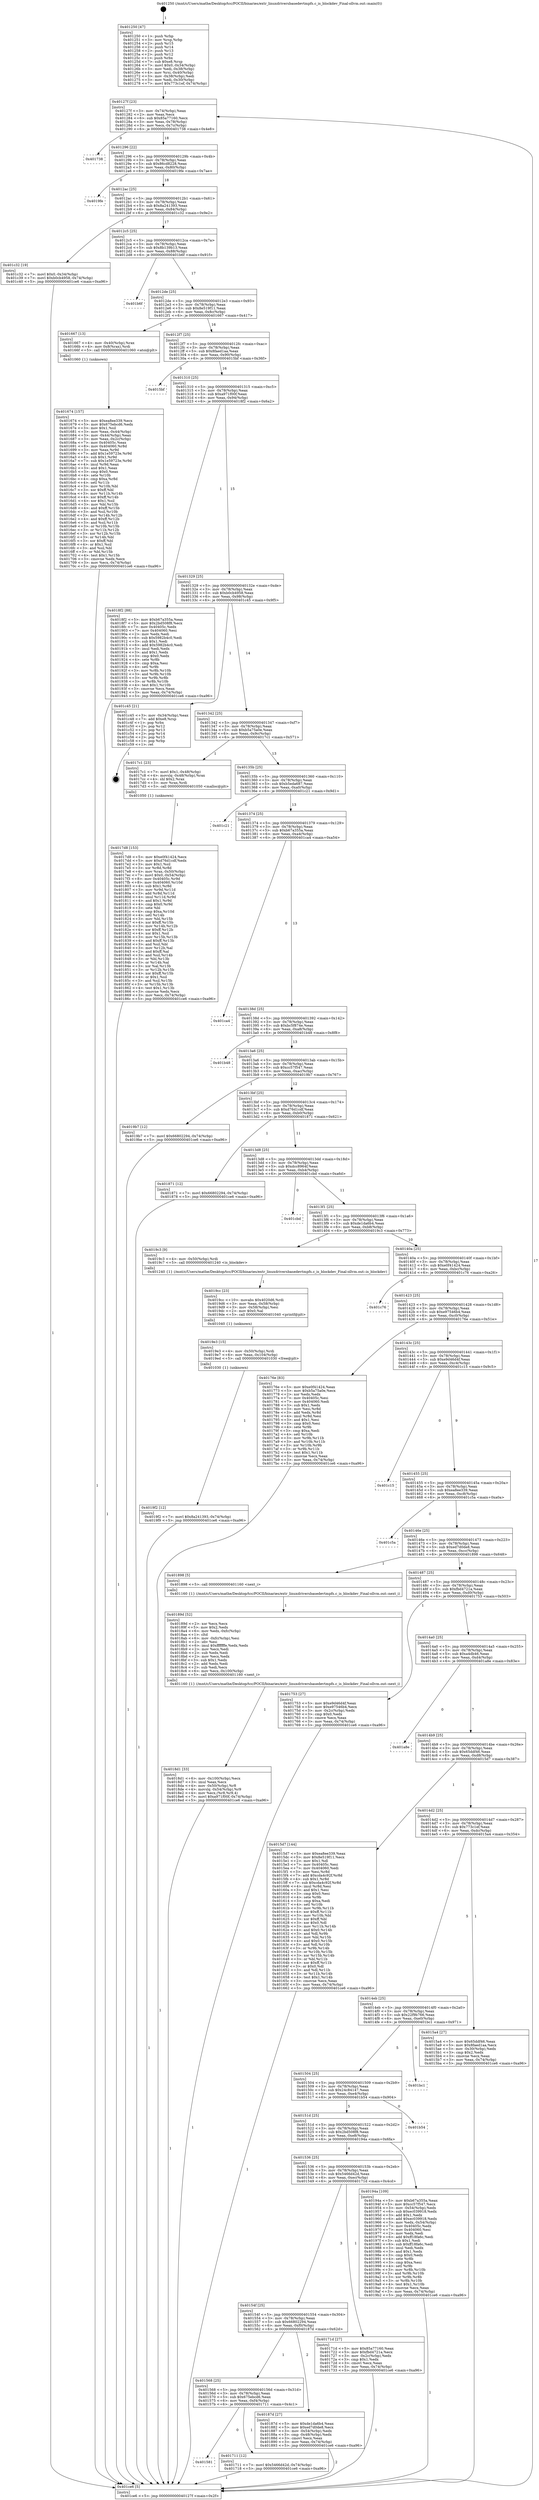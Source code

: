 digraph "0x401250" {
  label = "0x401250 (/mnt/c/Users/mathe/Desktop/tcc/POCII/binaries/extr_linuxdriversbasedevtmpfs.c_is_blockdev_Final-ollvm.out::main(0))"
  labelloc = "t"
  node[shape=record]

  Entry [label="",width=0.3,height=0.3,shape=circle,fillcolor=black,style=filled]
  "0x40127f" [label="{
     0x40127f [23]\l
     | [instrs]\l
     &nbsp;&nbsp;0x40127f \<+3\>: mov -0x74(%rbp),%eax\l
     &nbsp;&nbsp;0x401282 \<+2\>: mov %eax,%ecx\l
     &nbsp;&nbsp;0x401284 \<+6\>: sub $0x85a77160,%ecx\l
     &nbsp;&nbsp;0x40128a \<+3\>: mov %eax,-0x78(%rbp)\l
     &nbsp;&nbsp;0x40128d \<+3\>: mov %ecx,-0x7c(%rbp)\l
     &nbsp;&nbsp;0x401290 \<+6\>: je 0000000000401738 \<main+0x4e8\>\l
  }"]
  "0x401738" [label="{
     0x401738\l
  }", style=dashed]
  "0x401296" [label="{
     0x401296 [22]\l
     | [instrs]\l
     &nbsp;&nbsp;0x401296 \<+5\>: jmp 000000000040129b \<main+0x4b\>\l
     &nbsp;&nbsp;0x40129b \<+3\>: mov -0x78(%rbp),%eax\l
     &nbsp;&nbsp;0x40129e \<+5\>: sub $0x86cd8228,%eax\l
     &nbsp;&nbsp;0x4012a3 \<+3\>: mov %eax,-0x80(%rbp)\l
     &nbsp;&nbsp;0x4012a6 \<+6\>: je 00000000004019fe \<main+0x7ae\>\l
  }"]
  Exit [label="",width=0.3,height=0.3,shape=circle,fillcolor=black,style=filled,peripheries=2]
  "0x4019fe" [label="{
     0x4019fe\l
  }", style=dashed]
  "0x4012ac" [label="{
     0x4012ac [25]\l
     | [instrs]\l
     &nbsp;&nbsp;0x4012ac \<+5\>: jmp 00000000004012b1 \<main+0x61\>\l
     &nbsp;&nbsp;0x4012b1 \<+3\>: mov -0x78(%rbp),%eax\l
     &nbsp;&nbsp;0x4012b4 \<+5\>: sub $0x8a241393,%eax\l
     &nbsp;&nbsp;0x4012b9 \<+6\>: mov %eax,-0x84(%rbp)\l
     &nbsp;&nbsp;0x4012bf \<+6\>: je 0000000000401c32 \<main+0x9e2\>\l
  }"]
  "0x4019f2" [label="{
     0x4019f2 [12]\l
     | [instrs]\l
     &nbsp;&nbsp;0x4019f2 \<+7\>: movl $0x8a241393,-0x74(%rbp)\l
     &nbsp;&nbsp;0x4019f9 \<+5\>: jmp 0000000000401ce6 \<main+0xa96\>\l
  }"]
  "0x401c32" [label="{
     0x401c32 [19]\l
     | [instrs]\l
     &nbsp;&nbsp;0x401c32 \<+7\>: movl $0x0,-0x34(%rbp)\l
     &nbsp;&nbsp;0x401c39 \<+7\>: movl $0xb0cb4958,-0x74(%rbp)\l
     &nbsp;&nbsp;0x401c40 \<+5\>: jmp 0000000000401ce6 \<main+0xa96\>\l
  }"]
  "0x4012c5" [label="{
     0x4012c5 [25]\l
     | [instrs]\l
     &nbsp;&nbsp;0x4012c5 \<+5\>: jmp 00000000004012ca \<main+0x7a\>\l
     &nbsp;&nbsp;0x4012ca \<+3\>: mov -0x78(%rbp),%eax\l
     &nbsp;&nbsp;0x4012cd \<+5\>: sub $0x8b139b13,%eax\l
     &nbsp;&nbsp;0x4012d2 \<+6\>: mov %eax,-0x88(%rbp)\l
     &nbsp;&nbsp;0x4012d8 \<+6\>: je 0000000000401b6f \<main+0x91f\>\l
  }"]
  "0x4019e3" [label="{
     0x4019e3 [15]\l
     | [instrs]\l
     &nbsp;&nbsp;0x4019e3 \<+4\>: mov -0x50(%rbp),%rdi\l
     &nbsp;&nbsp;0x4019e7 \<+6\>: mov %eax,-0x104(%rbp)\l
     &nbsp;&nbsp;0x4019ed \<+5\>: call 0000000000401030 \<free@plt\>\l
     | [calls]\l
     &nbsp;&nbsp;0x401030 \{1\} (unknown)\l
  }"]
  "0x401b6f" [label="{
     0x401b6f\l
  }", style=dashed]
  "0x4012de" [label="{
     0x4012de [25]\l
     | [instrs]\l
     &nbsp;&nbsp;0x4012de \<+5\>: jmp 00000000004012e3 \<main+0x93\>\l
     &nbsp;&nbsp;0x4012e3 \<+3\>: mov -0x78(%rbp),%eax\l
     &nbsp;&nbsp;0x4012e6 \<+5\>: sub $0x8e519f11,%eax\l
     &nbsp;&nbsp;0x4012eb \<+6\>: mov %eax,-0x8c(%rbp)\l
     &nbsp;&nbsp;0x4012f1 \<+6\>: je 0000000000401667 \<main+0x417\>\l
  }"]
  "0x4019cc" [label="{
     0x4019cc [23]\l
     | [instrs]\l
     &nbsp;&nbsp;0x4019cc \<+10\>: movabs $0x4020d6,%rdi\l
     &nbsp;&nbsp;0x4019d6 \<+3\>: mov %eax,-0x58(%rbp)\l
     &nbsp;&nbsp;0x4019d9 \<+3\>: mov -0x58(%rbp),%esi\l
     &nbsp;&nbsp;0x4019dc \<+2\>: mov $0x0,%al\l
     &nbsp;&nbsp;0x4019de \<+5\>: call 0000000000401040 \<printf@plt\>\l
     | [calls]\l
     &nbsp;&nbsp;0x401040 \{1\} (unknown)\l
  }"]
  "0x401667" [label="{
     0x401667 [13]\l
     | [instrs]\l
     &nbsp;&nbsp;0x401667 \<+4\>: mov -0x40(%rbp),%rax\l
     &nbsp;&nbsp;0x40166b \<+4\>: mov 0x8(%rax),%rdi\l
     &nbsp;&nbsp;0x40166f \<+5\>: call 0000000000401060 \<atoi@plt\>\l
     | [calls]\l
     &nbsp;&nbsp;0x401060 \{1\} (unknown)\l
  }"]
  "0x4012f7" [label="{
     0x4012f7 [25]\l
     | [instrs]\l
     &nbsp;&nbsp;0x4012f7 \<+5\>: jmp 00000000004012fc \<main+0xac\>\l
     &nbsp;&nbsp;0x4012fc \<+3\>: mov -0x78(%rbp),%eax\l
     &nbsp;&nbsp;0x4012ff \<+5\>: sub $0x8faed1aa,%eax\l
     &nbsp;&nbsp;0x401304 \<+6\>: mov %eax,-0x90(%rbp)\l
     &nbsp;&nbsp;0x40130a \<+6\>: je 00000000004015bf \<main+0x36f\>\l
  }"]
  "0x4018d1" [label="{
     0x4018d1 [33]\l
     | [instrs]\l
     &nbsp;&nbsp;0x4018d1 \<+6\>: mov -0x100(%rbp),%ecx\l
     &nbsp;&nbsp;0x4018d7 \<+3\>: imul %eax,%ecx\l
     &nbsp;&nbsp;0x4018da \<+4\>: mov -0x50(%rbp),%r8\l
     &nbsp;&nbsp;0x4018de \<+4\>: movslq -0x54(%rbp),%r9\l
     &nbsp;&nbsp;0x4018e2 \<+4\>: mov %ecx,(%r8,%r9,4)\l
     &nbsp;&nbsp;0x4018e6 \<+7\>: movl $0xa971f00f,-0x74(%rbp)\l
     &nbsp;&nbsp;0x4018ed \<+5\>: jmp 0000000000401ce6 \<main+0xa96\>\l
  }"]
  "0x4015bf" [label="{
     0x4015bf\l
  }", style=dashed]
  "0x401310" [label="{
     0x401310 [25]\l
     | [instrs]\l
     &nbsp;&nbsp;0x401310 \<+5\>: jmp 0000000000401315 \<main+0xc5\>\l
     &nbsp;&nbsp;0x401315 \<+3\>: mov -0x78(%rbp),%eax\l
     &nbsp;&nbsp;0x401318 \<+5\>: sub $0xa971f00f,%eax\l
     &nbsp;&nbsp;0x40131d \<+6\>: mov %eax,-0x94(%rbp)\l
     &nbsp;&nbsp;0x401323 \<+6\>: je 00000000004018f2 \<main+0x6a2\>\l
  }"]
  "0x40189d" [label="{
     0x40189d [52]\l
     | [instrs]\l
     &nbsp;&nbsp;0x40189d \<+2\>: xor %ecx,%ecx\l
     &nbsp;&nbsp;0x40189f \<+5\>: mov $0x2,%edx\l
     &nbsp;&nbsp;0x4018a4 \<+6\>: mov %edx,-0xfc(%rbp)\l
     &nbsp;&nbsp;0x4018aa \<+1\>: cltd\l
     &nbsp;&nbsp;0x4018ab \<+6\>: mov -0xfc(%rbp),%esi\l
     &nbsp;&nbsp;0x4018b1 \<+2\>: idiv %esi\l
     &nbsp;&nbsp;0x4018b3 \<+6\>: imul $0xfffffffe,%edx,%edx\l
     &nbsp;&nbsp;0x4018b9 \<+2\>: mov %ecx,%edi\l
     &nbsp;&nbsp;0x4018bb \<+2\>: sub %edx,%edi\l
     &nbsp;&nbsp;0x4018bd \<+2\>: mov %ecx,%edx\l
     &nbsp;&nbsp;0x4018bf \<+3\>: sub $0x1,%edx\l
     &nbsp;&nbsp;0x4018c2 \<+2\>: add %edx,%edi\l
     &nbsp;&nbsp;0x4018c4 \<+2\>: sub %edi,%ecx\l
     &nbsp;&nbsp;0x4018c6 \<+6\>: mov %ecx,-0x100(%rbp)\l
     &nbsp;&nbsp;0x4018cc \<+5\>: call 0000000000401160 \<next_i\>\l
     | [calls]\l
     &nbsp;&nbsp;0x401160 \{1\} (/mnt/c/Users/mathe/Desktop/tcc/POCII/binaries/extr_linuxdriversbasedevtmpfs.c_is_blockdev_Final-ollvm.out::next_i)\l
  }"]
  "0x4018f2" [label="{
     0x4018f2 [88]\l
     | [instrs]\l
     &nbsp;&nbsp;0x4018f2 \<+5\>: mov $0xb67a355a,%eax\l
     &nbsp;&nbsp;0x4018f7 \<+5\>: mov $0x2bd508f8,%ecx\l
     &nbsp;&nbsp;0x4018fc \<+7\>: mov 0x40405c,%edx\l
     &nbsp;&nbsp;0x401903 \<+7\>: mov 0x404060,%esi\l
     &nbsp;&nbsp;0x40190a \<+2\>: mov %edx,%edi\l
     &nbsp;&nbsp;0x40190c \<+6\>: sub $0x5982b4c0,%edi\l
     &nbsp;&nbsp;0x401912 \<+3\>: sub $0x1,%edi\l
     &nbsp;&nbsp;0x401915 \<+6\>: add $0x5982b4c0,%edi\l
     &nbsp;&nbsp;0x40191b \<+3\>: imul %edi,%edx\l
     &nbsp;&nbsp;0x40191e \<+3\>: and $0x1,%edx\l
     &nbsp;&nbsp;0x401921 \<+3\>: cmp $0x0,%edx\l
     &nbsp;&nbsp;0x401924 \<+4\>: sete %r8b\l
     &nbsp;&nbsp;0x401928 \<+3\>: cmp $0xa,%esi\l
     &nbsp;&nbsp;0x40192b \<+4\>: setl %r9b\l
     &nbsp;&nbsp;0x40192f \<+3\>: mov %r8b,%r10b\l
     &nbsp;&nbsp;0x401932 \<+3\>: and %r9b,%r10b\l
     &nbsp;&nbsp;0x401935 \<+3\>: xor %r9b,%r8b\l
     &nbsp;&nbsp;0x401938 \<+3\>: or %r8b,%r10b\l
     &nbsp;&nbsp;0x40193b \<+4\>: test $0x1,%r10b\l
     &nbsp;&nbsp;0x40193f \<+3\>: cmovne %ecx,%eax\l
     &nbsp;&nbsp;0x401942 \<+3\>: mov %eax,-0x74(%rbp)\l
     &nbsp;&nbsp;0x401945 \<+5\>: jmp 0000000000401ce6 \<main+0xa96\>\l
  }"]
  "0x401329" [label="{
     0x401329 [25]\l
     | [instrs]\l
     &nbsp;&nbsp;0x401329 \<+5\>: jmp 000000000040132e \<main+0xde\>\l
     &nbsp;&nbsp;0x40132e \<+3\>: mov -0x78(%rbp),%eax\l
     &nbsp;&nbsp;0x401331 \<+5\>: sub $0xb0cb4958,%eax\l
     &nbsp;&nbsp;0x401336 \<+6\>: mov %eax,-0x98(%rbp)\l
     &nbsp;&nbsp;0x40133c \<+6\>: je 0000000000401c45 \<main+0x9f5\>\l
  }"]
  "0x4017d8" [label="{
     0x4017d8 [153]\l
     | [instrs]\l
     &nbsp;&nbsp;0x4017d8 \<+5\>: mov $0xe0f41424,%ecx\l
     &nbsp;&nbsp;0x4017dd \<+5\>: mov $0xd76d1cdf,%edx\l
     &nbsp;&nbsp;0x4017e2 \<+3\>: mov $0x1,%sil\l
     &nbsp;&nbsp;0x4017e5 \<+3\>: xor %r8d,%r8d\l
     &nbsp;&nbsp;0x4017e8 \<+4\>: mov %rax,-0x50(%rbp)\l
     &nbsp;&nbsp;0x4017ec \<+7\>: movl $0x0,-0x54(%rbp)\l
     &nbsp;&nbsp;0x4017f3 \<+8\>: mov 0x40405c,%r9d\l
     &nbsp;&nbsp;0x4017fb \<+8\>: mov 0x404060,%r10d\l
     &nbsp;&nbsp;0x401803 \<+4\>: sub $0x1,%r8d\l
     &nbsp;&nbsp;0x401807 \<+3\>: mov %r9d,%r11d\l
     &nbsp;&nbsp;0x40180a \<+3\>: add %r8d,%r11d\l
     &nbsp;&nbsp;0x40180d \<+4\>: imul %r11d,%r9d\l
     &nbsp;&nbsp;0x401811 \<+4\>: and $0x1,%r9d\l
     &nbsp;&nbsp;0x401815 \<+4\>: cmp $0x0,%r9d\l
     &nbsp;&nbsp;0x401819 \<+3\>: sete %bl\l
     &nbsp;&nbsp;0x40181c \<+4\>: cmp $0xa,%r10d\l
     &nbsp;&nbsp;0x401820 \<+4\>: setl %r14b\l
     &nbsp;&nbsp;0x401824 \<+3\>: mov %bl,%r15b\l
     &nbsp;&nbsp;0x401827 \<+4\>: xor $0xff,%r15b\l
     &nbsp;&nbsp;0x40182b \<+3\>: mov %r14b,%r12b\l
     &nbsp;&nbsp;0x40182e \<+4\>: xor $0xff,%r12b\l
     &nbsp;&nbsp;0x401832 \<+4\>: xor $0x1,%sil\l
     &nbsp;&nbsp;0x401836 \<+3\>: mov %r15b,%r13b\l
     &nbsp;&nbsp;0x401839 \<+4\>: and $0xff,%r13b\l
     &nbsp;&nbsp;0x40183d \<+3\>: and %sil,%bl\l
     &nbsp;&nbsp;0x401840 \<+3\>: mov %r12b,%al\l
     &nbsp;&nbsp;0x401843 \<+2\>: and $0xff,%al\l
     &nbsp;&nbsp;0x401845 \<+3\>: and %sil,%r14b\l
     &nbsp;&nbsp;0x401848 \<+3\>: or %bl,%r13b\l
     &nbsp;&nbsp;0x40184b \<+3\>: or %r14b,%al\l
     &nbsp;&nbsp;0x40184e \<+3\>: xor %al,%r13b\l
     &nbsp;&nbsp;0x401851 \<+3\>: or %r12b,%r15b\l
     &nbsp;&nbsp;0x401854 \<+4\>: xor $0xff,%r15b\l
     &nbsp;&nbsp;0x401858 \<+4\>: or $0x1,%sil\l
     &nbsp;&nbsp;0x40185c \<+3\>: and %sil,%r15b\l
     &nbsp;&nbsp;0x40185f \<+3\>: or %r15b,%r13b\l
     &nbsp;&nbsp;0x401862 \<+4\>: test $0x1,%r13b\l
     &nbsp;&nbsp;0x401866 \<+3\>: cmovne %edx,%ecx\l
     &nbsp;&nbsp;0x401869 \<+3\>: mov %ecx,-0x74(%rbp)\l
     &nbsp;&nbsp;0x40186c \<+5\>: jmp 0000000000401ce6 \<main+0xa96\>\l
  }"]
  "0x401c45" [label="{
     0x401c45 [21]\l
     | [instrs]\l
     &nbsp;&nbsp;0x401c45 \<+3\>: mov -0x34(%rbp),%eax\l
     &nbsp;&nbsp;0x401c48 \<+7\>: add $0xe8,%rsp\l
     &nbsp;&nbsp;0x401c4f \<+1\>: pop %rbx\l
     &nbsp;&nbsp;0x401c50 \<+2\>: pop %r12\l
     &nbsp;&nbsp;0x401c52 \<+2\>: pop %r13\l
     &nbsp;&nbsp;0x401c54 \<+2\>: pop %r14\l
     &nbsp;&nbsp;0x401c56 \<+2\>: pop %r15\l
     &nbsp;&nbsp;0x401c58 \<+1\>: pop %rbp\l
     &nbsp;&nbsp;0x401c59 \<+1\>: ret\l
  }"]
  "0x401342" [label="{
     0x401342 [25]\l
     | [instrs]\l
     &nbsp;&nbsp;0x401342 \<+5\>: jmp 0000000000401347 \<main+0xf7\>\l
     &nbsp;&nbsp;0x401347 \<+3\>: mov -0x78(%rbp),%eax\l
     &nbsp;&nbsp;0x40134a \<+5\>: sub $0xb5a75a0e,%eax\l
     &nbsp;&nbsp;0x40134f \<+6\>: mov %eax,-0x9c(%rbp)\l
     &nbsp;&nbsp;0x401355 \<+6\>: je 00000000004017c1 \<main+0x571\>\l
  }"]
  "0x401581" [label="{
     0x401581\l
  }", style=dashed]
  "0x4017c1" [label="{
     0x4017c1 [23]\l
     | [instrs]\l
     &nbsp;&nbsp;0x4017c1 \<+7\>: movl $0x1,-0x48(%rbp)\l
     &nbsp;&nbsp;0x4017c8 \<+4\>: movslq -0x48(%rbp),%rax\l
     &nbsp;&nbsp;0x4017cc \<+4\>: shl $0x2,%rax\l
     &nbsp;&nbsp;0x4017d0 \<+3\>: mov %rax,%rdi\l
     &nbsp;&nbsp;0x4017d3 \<+5\>: call 0000000000401050 \<malloc@plt\>\l
     | [calls]\l
     &nbsp;&nbsp;0x401050 \{1\} (unknown)\l
  }"]
  "0x40135b" [label="{
     0x40135b [25]\l
     | [instrs]\l
     &nbsp;&nbsp;0x40135b \<+5\>: jmp 0000000000401360 \<main+0x110\>\l
     &nbsp;&nbsp;0x401360 \<+3\>: mov -0x78(%rbp),%eax\l
     &nbsp;&nbsp;0x401363 \<+5\>: sub $0xb5eda687,%eax\l
     &nbsp;&nbsp;0x401368 \<+6\>: mov %eax,-0xa0(%rbp)\l
     &nbsp;&nbsp;0x40136e \<+6\>: je 0000000000401c21 \<main+0x9d1\>\l
  }"]
  "0x401711" [label="{
     0x401711 [12]\l
     | [instrs]\l
     &nbsp;&nbsp;0x401711 \<+7\>: movl $0x5466d42d,-0x74(%rbp)\l
     &nbsp;&nbsp;0x401718 \<+5\>: jmp 0000000000401ce6 \<main+0xa96\>\l
  }"]
  "0x401c21" [label="{
     0x401c21\l
  }", style=dashed]
  "0x401374" [label="{
     0x401374 [25]\l
     | [instrs]\l
     &nbsp;&nbsp;0x401374 \<+5\>: jmp 0000000000401379 \<main+0x129\>\l
     &nbsp;&nbsp;0x401379 \<+3\>: mov -0x78(%rbp),%eax\l
     &nbsp;&nbsp;0x40137c \<+5\>: sub $0xb67a355a,%eax\l
     &nbsp;&nbsp;0x401381 \<+6\>: mov %eax,-0xa4(%rbp)\l
     &nbsp;&nbsp;0x401387 \<+6\>: je 0000000000401ca4 \<main+0xa54\>\l
  }"]
  "0x401568" [label="{
     0x401568 [25]\l
     | [instrs]\l
     &nbsp;&nbsp;0x401568 \<+5\>: jmp 000000000040156d \<main+0x31d\>\l
     &nbsp;&nbsp;0x40156d \<+3\>: mov -0x78(%rbp),%eax\l
     &nbsp;&nbsp;0x401570 \<+5\>: sub $0x675ebcd6,%eax\l
     &nbsp;&nbsp;0x401575 \<+6\>: mov %eax,-0xf4(%rbp)\l
     &nbsp;&nbsp;0x40157b \<+6\>: je 0000000000401711 \<main+0x4c1\>\l
  }"]
  "0x401ca4" [label="{
     0x401ca4\l
  }", style=dashed]
  "0x40138d" [label="{
     0x40138d [25]\l
     | [instrs]\l
     &nbsp;&nbsp;0x40138d \<+5\>: jmp 0000000000401392 \<main+0x142\>\l
     &nbsp;&nbsp;0x401392 \<+3\>: mov -0x78(%rbp),%eax\l
     &nbsp;&nbsp;0x401395 \<+5\>: sub $0xbc5f874e,%eax\l
     &nbsp;&nbsp;0x40139a \<+6\>: mov %eax,-0xa8(%rbp)\l
     &nbsp;&nbsp;0x4013a0 \<+6\>: je 0000000000401b48 \<main+0x8f8\>\l
  }"]
  "0x40187d" [label="{
     0x40187d [27]\l
     | [instrs]\l
     &nbsp;&nbsp;0x40187d \<+5\>: mov $0xde1da6b4,%eax\l
     &nbsp;&nbsp;0x401882 \<+5\>: mov $0xed7d0de8,%ecx\l
     &nbsp;&nbsp;0x401887 \<+3\>: mov -0x54(%rbp),%edx\l
     &nbsp;&nbsp;0x40188a \<+3\>: cmp -0x48(%rbp),%edx\l
     &nbsp;&nbsp;0x40188d \<+3\>: cmovl %ecx,%eax\l
     &nbsp;&nbsp;0x401890 \<+3\>: mov %eax,-0x74(%rbp)\l
     &nbsp;&nbsp;0x401893 \<+5\>: jmp 0000000000401ce6 \<main+0xa96\>\l
  }"]
  "0x401b48" [label="{
     0x401b48\l
  }", style=dashed]
  "0x4013a6" [label="{
     0x4013a6 [25]\l
     | [instrs]\l
     &nbsp;&nbsp;0x4013a6 \<+5\>: jmp 00000000004013ab \<main+0x15b\>\l
     &nbsp;&nbsp;0x4013ab \<+3\>: mov -0x78(%rbp),%eax\l
     &nbsp;&nbsp;0x4013ae \<+5\>: sub $0xcc57f547,%eax\l
     &nbsp;&nbsp;0x4013b3 \<+6\>: mov %eax,-0xac(%rbp)\l
     &nbsp;&nbsp;0x4013b9 \<+6\>: je 00000000004019b7 \<main+0x767\>\l
  }"]
  "0x40154f" [label="{
     0x40154f [25]\l
     | [instrs]\l
     &nbsp;&nbsp;0x40154f \<+5\>: jmp 0000000000401554 \<main+0x304\>\l
     &nbsp;&nbsp;0x401554 \<+3\>: mov -0x78(%rbp),%eax\l
     &nbsp;&nbsp;0x401557 \<+5\>: sub $0x66802294,%eax\l
     &nbsp;&nbsp;0x40155c \<+6\>: mov %eax,-0xf0(%rbp)\l
     &nbsp;&nbsp;0x401562 \<+6\>: je 000000000040187d \<main+0x62d\>\l
  }"]
  "0x4019b7" [label="{
     0x4019b7 [12]\l
     | [instrs]\l
     &nbsp;&nbsp;0x4019b7 \<+7\>: movl $0x66802294,-0x74(%rbp)\l
     &nbsp;&nbsp;0x4019be \<+5\>: jmp 0000000000401ce6 \<main+0xa96\>\l
  }"]
  "0x4013bf" [label="{
     0x4013bf [25]\l
     | [instrs]\l
     &nbsp;&nbsp;0x4013bf \<+5\>: jmp 00000000004013c4 \<main+0x174\>\l
     &nbsp;&nbsp;0x4013c4 \<+3\>: mov -0x78(%rbp),%eax\l
     &nbsp;&nbsp;0x4013c7 \<+5\>: sub $0xd76d1cdf,%eax\l
     &nbsp;&nbsp;0x4013cc \<+6\>: mov %eax,-0xb0(%rbp)\l
     &nbsp;&nbsp;0x4013d2 \<+6\>: je 0000000000401871 \<main+0x621\>\l
  }"]
  "0x40171d" [label="{
     0x40171d [27]\l
     | [instrs]\l
     &nbsp;&nbsp;0x40171d \<+5\>: mov $0x85a77160,%eax\l
     &nbsp;&nbsp;0x401722 \<+5\>: mov $0xfbd4721a,%ecx\l
     &nbsp;&nbsp;0x401727 \<+3\>: mov -0x2c(%rbp),%edx\l
     &nbsp;&nbsp;0x40172a \<+3\>: cmp $0x1,%edx\l
     &nbsp;&nbsp;0x40172d \<+3\>: cmovl %ecx,%eax\l
     &nbsp;&nbsp;0x401730 \<+3\>: mov %eax,-0x74(%rbp)\l
     &nbsp;&nbsp;0x401733 \<+5\>: jmp 0000000000401ce6 \<main+0xa96\>\l
  }"]
  "0x401871" [label="{
     0x401871 [12]\l
     | [instrs]\l
     &nbsp;&nbsp;0x401871 \<+7\>: movl $0x66802294,-0x74(%rbp)\l
     &nbsp;&nbsp;0x401878 \<+5\>: jmp 0000000000401ce6 \<main+0xa96\>\l
  }"]
  "0x4013d8" [label="{
     0x4013d8 [25]\l
     | [instrs]\l
     &nbsp;&nbsp;0x4013d8 \<+5\>: jmp 00000000004013dd \<main+0x18d\>\l
     &nbsp;&nbsp;0x4013dd \<+3\>: mov -0x78(%rbp),%eax\l
     &nbsp;&nbsp;0x4013e0 \<+5\>: sub $0xdcc8964f,%eax\l
     &nbsp;&nbsp;0x4013e5 \<+6\>: mov %eax,-0xb4(%rbp)\l
     &nbsp;&nbsp;0x4013eb \<+6\>: je 0000000000401cbd \<main+0xa6d\>\l
  }"]
  "0x401536" [label="{
     0x401536 [25]\l
     | [instrs]\l
     &nbsp;&nbsp;0x401536 \<+5\>: jmp 000000000040153b \<main+0x2eb\>\l
     &nbsp;&nbsp;0x40153b \<+3\>: mov -0x78(%rbp),%eax\l
     &nbsp;&nbsp;0x40153e \<+5\>: sub $0x5466d42d,%eax\l
     &nbsp;&nbsp;0x401543 \<+6\>: mov %eax,-0xec(%rbp)\l
     &nbsp;&nbsp;0x401549 \<+6\>: je 000000000040171d \<main+0x4cd\>\l
  }"]
  "0x401cbd" [label="{
     0x401cbd\l
  }", style=dashed]
  "0x4013f1" [label="{
     0x4013f1 [25]\l
     | [instrs]\l
     &nbsp;&nbsp;0x4013f1 \<+5\>: jmp 00000000004013f6 \<main+0x1a6\>\l
     &nbsp;&nbsp;0x4013f6 \<+3\>: mov -0x78(%rbp),%eax\l
     &nbsp;&nbsp;0x4013f9 \<+5\>: sub $0xde1da6b4,%eax\l
     &nbsp;&nbsp;0x4013fe \<+6\>: mov %eax,-0xb8(%rbp)\l
     &nbsp;&nbsp;0x401404 \<+6\>: je 00000000004019c3 \<main+0x773\>\l
  }"]
  "0x40194a" [label="{
     0x40194a [109]\l
     | [instrs]\l
     &nbsp;&nbsp;0x40194a \<+5\>: mov $0xb67a355a,%eax\l
     &nbsp;&nbsp;0x40194f \<+5\>: mov $0xcc57f547,%ecx\l
     &nbsp;&nbsp;0x401954 \<+3\>: mov -0x54(%rbp),%edx\l
     &nbsp;&nbsp;0x401957 \<+6\>: sub $0xec039918,%edx\l
     &nbsp;&nbsp;0x40195d \<+3\>: add $0x1,%edx\l
     &nbsp;&nbsp;0x401960 \<+6\>: add $0xec039918,%edx\l
     &nbsp;&nbsp;0x401966 \<+3\>: mov %edx,-0x54(%rbp)\l
     &nbsp;&nbsp;0x401969 \<+7\>: mov 0x40405c,%edx\l
     &nbsp;&nbsp;0x401970 \<+7\>: mov 0x404060,%esi\l
     &nbsp;&nbsp;0x401977 \<+2\>: mov %edx,%edi\l
     &nbsp;&nbsp;0x401979 \<+6\>: add $0xff18fa6c,%edi\l
     &nbsp;&nbsp;0x40197f \<+3\>: sub $0x1,%edi\l
     &nbsp;&nbsp;0x401982 \<+6\>: sub $0xff18fa6c,%edi\l
     &nbsp;&nbsp;0x401988 \<+3\>: imul %edi,%edx\l
     &nbsp;&nbsp;0x40198b \<+3\>: and $0x1,%edx\l
     &nbsp;&nbsp;0x40198e \<+3\>: cmp $0x0,%edx\l
     &nbsp;&nbsp;0x401991 \<+4\>: sete %r8b\l
     &nbsp;&nbsp;0x401995 \<+3\>: cmp $0xa,%esi\l
     &nbsp;&nbsp;0x401998 \<+4\>: setl %r9b\l
     &nbsp;&nbsp;0x40199c \<+3\>: mov %r8b,%r10b\l
     &nbsp;&nbsp;0x40199f \<+3\>: and %r9b,%r10b\l
     &nbsp;&nbsp;0x4019a2 \<+3\>: xor %r9b,%r8b\l
     &nbsp;&nbsp;0x4019a5 \<+3\>: or %r8b,%r10b\l
     &nbsp;&nbsp;0x4019a8 \<+4\>: test $0x1,%r10b\l
     &nbsp;&nbsp;0x4019ac \<+3\>: cmovne %ecx,%eax\l
     &nbsp;&nbsp;0x4019af \<+3\>: mov %eax,-0x74(%rbp)\l
     &nbsp;&nbsp;0x4019b2 \<+5\>: jmp 0000000000401ce6 \<main+0xa96\>\l
  }"]
  "0x4019c3" [label="{
     0x4019c3 [9]\l
     | [instrs]\l
     &nbsp;&nbsp;0x4019c3 \<+4\>: mov -0x50(%rbp),%rdi\l
     &nbsp;&nbsp;0x4019c7 \<+5\>: call 0000000000401240 \<is_blockdev\>\l
     | [calls]\l
     &nbsp;&nbsp;0x401240 \{1\} (/mnt/c/Users/mathe/Desktop/tcc/POCII/binaries/extr_linuxdriversbasedevtmpfs.c_is_blockdev_Final-ollvm.out::is_blockdev)\l
  }"]
  "0x40140a" [label="{
     0x40140a [25]\l
     | [instrs]\l
     &nbsp;&nbsp;0x40140a \<+5\>: jmp 000000000040140f \<main+0x1bf\>\l
     &nbsp;&nbsp;0x40140f \<+3\>: mov -0x78(%rbp),%eax\l
     &nbsp;&nbsp;0x401412 \<+5\>: sub $0xe0f41424,%eax\l
     &nbsp;&nbsp;0x401417 \<+6\>: mov %eax,-0xbc(%rbp)\l
     &nbsp;&nbsp;0x40141d \<+6\>: je 0000000000401c76 \<main+0xa26\>\l
  }"]
  "0x40151d" [label="{
     0x40151d [25]\l
     | [instrs]\l
     &nbsp;&nbsp;0x40151d \<+5\>: jmp 0000000000401522 \<main+0x2d2\>\l
     &nbsp;&nbsp;0x401522 \<+3\>: mov -0x78(%rbp),%eax\l
     &nbsp;&nbsp;0x401525 \<+5\>: sub $0x2bd508f8,%eax\l
     &nbsp;&nbsp;0x40152a \<+6\>: mov %eax,-0xe8(%rbp)\l
     &nbsp;&nbsp;0x401530 \<+6\>: je 000000000040194a \<main+0x6fa\>\l
  }"]
  "0x401c76" [label="{
     0x401c76\l
  }", style=dashed]
  "0x401423" [label="{
     0x401423 [25]\l
     | [instrs]\l
     &nbsp;&nbsp;0x401423 \<+5\>: jmp 0000000000401428 \<main+0x1d8\>\l
     &nbsp;&nbsp;0x401428 \<+3\>: mov -0x78(%rbp),%eax\l
     &nbsp;&nbsp;0x40142b \<+5\>: sub $0xe97546b4,%eax\l
     &nbsp;&nbsp;0x401430 \<+6\>: mov %eax,-0xc0(%rbp)\l
     &nbsp;&nbsp;0x401436 \<+6\>: je 000000000040176e \<main+0x51e\>\l
  }"]
  "0x401b54" [label="{
     0x401b54\l
  }", style=dashed]
  "0x40176e" [label="{
     0x40176e [83]\l
     | [instrs]\l
     &nbsp;&nbsp;0x40176e \<+5\>: mov $0xe0f41424,%eax\l
     &nbsp;&nbsp;0x401773 \<+5\>: mov $0xb5a75a0e,%ecx\l
     &nbsp;&nbsp;0x401778 \<+2\>: xor %edx,%edx\l
     &nbsp;&nbsp;0x40177a \<+7\>: mov 0x40405c,%esi\l
     &nbsp;&nbsp;0x401781 \<+7\>: mov 0x404060,%edi\l
     &nbsp;&nbsp;0x401788 \<+3\>: sub $0x1,%edx\l
     &nbsp;&nbsp;0x40178b \<+3\>: mov %esi,%r8d\l
     &nbsp;&nbsp;0x40178e \<+3\>: add %edx,%r8d\l
     &nbsp;&nbsp;0x401791 \<+4\>: imul %r8d,%esi\l
     &nbsp;&nbsp;0x401795 \<+3\>: and $0x1,%esi\l
     &nbsp;&nbsp;0x401798 \<+3\>: cmp $0x0,%esi\l
     &nbsp;&nbsp;0x40179b \<+4\>: sete %r9b\l
     &nbsp;&nbsp;0x40179f \<+3\>: cmp $0xa,%edi\l
     &nbsp;&nbsp;0x4017a2 \<+4\>: setl %r10b\l
     &nbsp;&nbsp;0x4017a6 \<+3\>: mov %r9b,%r11b\l
     &nbsp;&nbsp;0x4017a9 \<+3\>: and %r10b,%r11b\l
     &nbsp;&nbsp;0x4017ac \<+3\>: xor %r10b,%r9b\l
     &nbsp;&nbsp;0x4017af \<+3\>: or %r9b,%r11b\l
     &nbsp;&nbsp;0x4017b2 \<+4\>: test $0x1,%r11b\l
     &nbsp;&nbsp;0x4017b6 \<+3\>: cmovne %ecx,%eax\l
     &nbsp;&nbsp;0x4017b9 \<+3\>: mov %eax,-0x74(%rbp)\l
     &nbsp;&nbsp;0x4017bc \<+5\>: jmp 0000000000401ce6 \<main+0xa96\>\l
  }"]
  "0x40143c" [label="{
     0x40143c [25]\l
     | [instrs]\l
     &nbsp;&nbsp;0x40143c \<+5\>: jmp 0000000000401441 \<main+0x1f1\>\l
     &nbsp;&nbsp;0x401441 \<+3\>: mov -0x78(%rbp),%eax\l
     &nbsp;&nbsp;0x401444 \<+5\>: sub $0xe9d46d4f,%eax\l
     &nbsp;&nbsp;0x401449 \<+6\>: mov %eax,-0xc4(%rbp)\l
     &nbsp;&nbsp;0x40144f \<+6\>: je 0000000000401c15 \<main+0x9c5\>\l
  }"]
  "0x401504" [label="{
     0x401504 [25]\l
     | [instrs]\l
     &nbsp;&nbsp;0x401504 \<+5\>: jmp 0000000000401509 \<main+0x2b9\>\l
     &nbsp;&nbsp;0x401509 \<+3\>: mov -0x78(%rbp),%eax\l
     &nbsp;&nbsp;0x40150c \<+5\>: sub $0x24c84147,%eax\l
     &nbsp;&nbsp;0x401511 \<+6\>: mov %eax,-0xe4(%rbp)\l
     &nbsp;&nbsp;0x401517 \<+6\>: je 0000000000401b54 \<main+0x904\>\l
  }"]
  "0x401c15" [label="{
     0x401c15\l
  }", style=dashed]
  "0x401455" [label="{
     0x401455 [25]\l
     | [instrs]\l
     &nbsp;&nbsp;0x401455 \<+5\>: jmp 000000000040145a \<main+0x20a\>\l
     &nbsp;&nbsp;0x40145a \<+3\>: mov -0x78(%rbp),%eax\l
     &nbsp;&nbsp;0x40145d \<+5\>: sub $0xea8ee339,%eax\l
     &nbsp;&nbsp;0x401462 \<+6\>: mov %eax,-0xc8(%rbp)\l
     &nbsp;&nbsp;0x401468 \<+6\>: je 0000000000401c5a \<main+0xa0a\>\l
  }"]
  "0x401bc1" [label="{
     0x401bc1\l
  }", style=dashed]
  "0x401c5a" [label="{
     0x401c5a\l
  }", style=dashed]
  "0x40146e" [label="{
     0x40146e [25]\l
     | [instrs]\l
     &nbsp;&nbsp;0x40146e \<+5\>: jmp 0000000000401473 \<main+0x223\>\l
     &nbsp;&nbsp;0x401473 \<+3\>: mov -0x78(%rbp),%eax\l
     &nbsp;&nbsp;0x401476 \<+5\>: sub $0xed7d0de8,%eax\l
     &nbsp;&nbsp;0x40147b \<+6\>: mov %eax,-0xcc(%rbp)\l
     &nbsp;&nbsp;0x401481 \<+6\>: je 0000000000401898 \<main+0x648\>\l
  }"]
  "0x401674" [label="{
     0x401674 [157]\l
     | [instrs]\l
     &nbsp;&nbsp;0x401674 \<+5\>: mov $0xea8ee339,%ecx\l
     &nbsp;&nbsp;0x401679 \<+5\>: mov $0x675ebcd6,%edx\l
     &nbsp;&nbsp;0x40167e \<+3\>: mov $0x1,%sil\l
     &nbsp;&nbsp;0x401681 \<+3\>: mov %eax,-0x44(%rbp)\l
     &nbsp;&nbsp;0x401684 \<+3\>: mov -0x44(%rbp),%eax\l
     &nbsp;&nbsp;0x401687 \<+3\>: mov %eax,-0x2c(%rbp)\l
     &nbsp;&nbsp;0x40168a \<+7\>: mov 0x40405c,%eax\l
     &nbsp;&nbsp;0x401691 \<+8\>: mov 0x404060,%r8d\l
     &nbsp;&nbsp;0x401699 \<+3\>: mov %eax,%r9d\l
     &nbsp;&nbsp;0x40169c \<+7\>: add $0x1e59723e,%r9d\l
     &nbsp;&nbsp;0x4016a3 \<+4\>: sub $0x1,%r9d\l
     &nbsp;&nbsp;0x4016a7 \<+7\>: sub $0x1e59723e,%r9d\l
     &nbsp;&nbsp;0x4016ae \<+4\>: imul %r9d,%eax\l
     &nbsp;&nbsp;0x4016b2 \<+3\>: and $0x1,%eax\l
     &nbsp;&nbsp;0x4016b5 \<+3\>: cmp $0x0,%eax\l
     &nbsp;&nbsp;0x4016b8 \<+4\>: sete %r10b\l
     &nbsp;&nbsp;0x4016bc \<+4\>: cmp $0xa,%r8d\l
     &nbsp;&nbsp;0x4016c0 \<+4\>: setl %r11b\l
     &nbsp;&nbsp;0x4016c4 \<+3\>: mov %r10b,%bl\l
     &nbsp;&nbsp;0x4016c7 \<+3\>: xor $0xff,%bl\l
     &nbsp;&nbsp;0x4016ca \<+3\>: mov %r11b,%r14b\l
     &nbsp;&nbsp;0x4016cd \<+4\>: xor $0xff,%r14b\l
     &nbsp;&nbsp;0x4016d1 \<+4\>: xor $0x1,%sil\l
     &nbsp;&nbsp;0x4016d5 \<+3\>: mov %bl,%r15b\l
     &nbsp;&nbsp;0x4016d8 \<+4\>: and $0xff,%r15b\l
     &nbsp;&nbsp;0x4016dc \<+3\>: and %sil,%r10b\l
     &nbsp;&nbsp;0x4016df \<+3\>: mov %r14b,%r12b\l
     &nbsp;&nbsp;0x4016e2 \<+4\>: and $0xff,%r12b\l
     &nbsp;&nbsp;0x4016e6 \<+3\>: and %sil,%r11b\l
     &nbsp;&nbsp;0x4016e9 \<+3\>: or %r10b,%r15b\l
     &nbsp;&nbsp;0x4016ec \<+3\>: or %r11b,%r12b\l
     &nbsp;&nbsp;0x4016ef \<+3\>: xor %r12b,%r15b\l
     &nbsp;&nbsp;0x4016f2 \<+3\>: or %r14b,%bl\l
     &nbsp;&nbsp;0x4016f5 \<+3\>: xor $0xff,%bl\l
     &nbsp;&nbsp;0x4016f8 \<+4\>: or $0x1,%sil\l
     &nbsp;&nbsp;0x4016fc \<+3\>: and %sil,%bl\l
     &nbsp;&nbsp;0x4016ff \<+3\>: or %bl,%r15b\l
     &nbsp;&nbsp;0x401702 \<+4\>: test $0x1,%r15b\l
     &nbsp;&nbsp;0x401706 \<+3\>: cmovne %edx,%ecx\l
     &nbsp;&nbsp;0x401709 \<+3\>: mov %ecx,-0x74(%rbp)\l
     &nbsp;&nbsp;0x40170c \<+5\>: jmp 0000000000401ce6 \<main+0xa96\>\l
  }"]
  "0x401898" [label="{
     0x401898 [5]\l
     | [instrs]\l
     &nbsp;&nbsp;0x401898 \<+5\>: call 0000000000401160 \<next_i\>\l
     | [calls]\l
     &nbsp;&nbsp;0x401160 \{1\} (/mnt/c/Users/mathe/Desktop/tcc/POCII/binaries/extr_linuxdriversbasedevtmpfs.c_is_blockdev_Final-ollvm.out::next_i)\l
  }"]
  "0x401487" [label="{
     0x401487 [25]\l
     | [instrs]\l
     &nbsp;&nbsp;0x401487 \<+5\>: jmp 000000000040148c \<main+0x23c\>\l
     &nbsp;&nbsp;0x40148c \<+3\>: mov -0x78(%rbp),%eax\l
     &nbsp;&nbsp;0x40148f \<+5\>: sub $0xfbd4721a,%eax\l
     &nbsp;&nbsp;0x401494 \<+6\>: mov %eax,-0xd0(%rbp)\l
     &nbsp;&nbsp;0x40149a \<+6\>: je 0000000000401753 \<main+0x503\>\l
  }"]
  "0x401250" [label="{
     0x401250 [47]\l
     | [instrs]\l
     &nbsp;&nbsp;0x401250 \<+1\>: push %rbp\l
     &nbsp;&nbsp;0x401251 \<+3\>: mov %rsp,%rbp\l
     &nbsp;&nbsp;0x401254 \<+2\>: push %r15\l
     &nbsp;&nbsp;0x401256 \<+2\>: push %r14\l
     &nbsp;&nbsp;0x401258 \<+2\>: push %r13\l
     &nbsp;&nbsp;0x40125a \<+2\>: push %r12\l
     &nbsp;&nbsp;0x40125c \<+1\>: push %rbx\l
     &nbsp;&nbsp;0x40125d \<+7\>: sub $0xe8,%rsp\l
     &nbsp;&nbsp;0x401264 \<+7\>: movl $0x0,-0x34(%rbp)\l
     &nbsp;&nbsp;0x40126b \<+3\>: mov %edi,-0x38(%rbp)\l
     &nbsp;&nbsp;0x40126e \<+4\>: mov %rsi,-0x40(%rbp)\l
     &nbsp;&nbsp;0x401272 \<+3\>: mov -0x38(%rbp),%edi\l
     &nbsp;&nbsp;0x401275 \<+3\>: mov %edi,-0x30(%rbp)\l
     &nbsp;&nbsp;0x401278 \<+7\>: movl $0x773c1ef,-0x74(%rbp)\l
  }"]
  "0x401753" [label="{
     0x401753 [27]\l
     | [instrs]\l
     &nbsp;&nbsp;0x401753 \<+5\>: mov $0xe9d46d4f,%eax\l
     &nbsp;&nbsp;0x401758 \<+5\>: mov $0xe97546b4,%ecx\l
     &nbsp;&nbsp;0x40175d \<+3\>: mov -0x2c(%rbp),%edx\l
     &nbsp;&nbsp;0x401760 \<+3\>: cmp $0x0,%edx\l
     &nbsp;&nbsp;0x401763 \<+3\>: cmove %ecx,%eax\l
     &nbsp;&nbsp;0x401766 \<+3\>: mov %eax,-0x74(%rbp)\l
     &nbsp;&nbsp;0x401769 \<+5\>: jmp 0000000000401ce6 \<main+0xa96\>\l
  }"]
  "0x4014a0" [label="{
     0x4014a0 [25]\l
     | [instrs]\l
     &nbsp;&nbsp;0x4014a0 \<+5\>: jmp 00000000004014a5 \<main+0x255\>\l
     &nbsp;&nbsp;0x4014a5 \<+3\>: mov -0x78(%rbp),%eax\l
     &nbsp;&nbsp;0x4014a8 \<+5\>: sub $0xa4db46,%eax\l
     &nbsp;&nbsp;0x4014ad \<+6\>: mov %eax,-0xd4(%rbp)\l
     &nbsp;&nbsp;0x4014b3 \<+6\>: je 0000000000401a8e \<main+0x83e\>\l
  }"]
  "0x401ce6" [label="{
     0x401ce6 [5]\l
     | [instrs]\l
     &nbsp;&nbsp;0x401ce6 \<+5\>: jmp 000000000040127f \<main+0x2f\>\l
  }"]
  "0x401a8e" [label="{
     0x401a8e\l
  }", style=dashed]
  "0x4014b9" [label="{
     0x4014b9 [25]\l
     | [instrs]\l
     &nbsp;&nbsp;0x4014b9 \<+5\>: jmp 00000000004014be \<main+0x26e\>\l
     &nbsp;&nbsp;0x4014be \<+3\>: mov -0x78(%rbp),%eax\l
     &nbsp;&nbsp;0x4014c1 \<+5\>: sub $0x65ddf46,%eax\l
     &nbsp;&nbsp;0x4014c6 \<+6\>: mov %eax,-0xd8(%rbp)\l
     &nbsp;&nbsp;0x4014cc \<+6\>: je 00000000004015d7 \<main+0x387\>\l
  }"]
  "0x4014eb" [label="{
     0x4014eb [25]\l
     | [instrs]\l
     &nbsp;&nbsp;0x4014eb \<+5\>: jmp 00000000004014f0 \<main+0x2a0\>\l
     &nbsp;&nbsp;0x4014f0 \<+3\>: mov -0x78(%rbp),%eax\l
     &nbsp;&nbsp;0x4014f3 \<+5\>: sub $0x22f9b766,%eax\l
     &nbsp;&nbsp;0x4014f8 \<+6\>: mov %eax,-0xe0(%rbp)\l
     &nbsp;&nbsp;0x4014fe \<+6\>: je 0000000000401bc1 \<main+0x971\>\l
  }"]
  "0x4015d7" [label="{
     0x4015d7 [144]\l
     | [instrs]\l
     &nbsp;&nbsp;0x4015d7 \<+5\>: mov $0xea8ee339,%eax\l
     &nbsp;&nbsp;0x4015dc \<+5\>: mov $0x8e519f11,%ecx\l
     &nbsp;&nbsp;0x4015e1 \<+2\>: mov $0x1,%dl\l
     &nbsp;&nbsp;0x4015e3 \<+7\>: mov 0x40405c,%esi\l
     &nbsp;&nbsp;0x4015ea \<+7\>: mov 0x404060,%edi\l
     &nbsp;&nbsp;0x4015f1 \<+3\>: mov %esi,%r8d\l
     &nbsp;&nbsp;0x4015f4 \<+7\>: add $0xcda4c92f,%r8d\l
     &nbsp;&nbsp;0x4015fb \<+4\>: sub $0x1,%r8d\l
     &nbsp;&nbsp;0x4015ff \<+7\>: sub $0xcda4c92f,%r8d\l
     &nbsp;&nbsp;0x401606 \<+4\>: imul %r8d,%esi\l
     &nbsp;&nbsp;0x40160a \<+3\>: and $0x1,%esi\l
     &nbsp;&nbsp;0x40160d \<+3\>: cmp $0x0,%esi\l
     &nbsp;&nbsp;0x401610 \<+4\>: sete %r9b\l
     &nbsp;&nbsp;0x401614 \<+3\>: cmp $0xa,%edi\l
     &nbsp;&nbsp;0x401617 \<+4\>: setl %r10b\l
     &nbsp;&nbsp;0x40161b \<+3\>: mov %r9b,%r11b\l
     &nbsp;&nbsp;0x40161e \<+4\>: xor $0xff,%r11b\l
     &nbsp;&nbsp;0x401622 \<+3\>: mov %r10b,%bl\l
     &nbsp;&nbsp;0x401625 \<+3\>: xor $0xff,%bl\l
     &nbsp;&nbsp;0x401628 \<+3\>: xor $0x0,%dl\l
     &nbsp;&nbsp;0x40162b \<+3\>: mov %r11b,%r14b\l
     &nbsp;&nbsp;0x40162e \<+4\>: and $0x0,%r14b\l
     &nbsp;&nbsp;0x401632 \<+3\>: and %dl,%r9b\l
     &nbsp;&nbsp;0x401635 \<+3\>: mov %bl,%r15b\l
     &nbsp;&nbsp;0x401638 \<+4\>: and $0x0,%r15b\l
     &nbsp;&nbsp;0x40163c \<+3\>: and %dl,%r10b\l
     &nbsp;&nbsp;0x40163f \<+3\>: or %r9b,%r14b\l
     &nbsp;&nbsp;0x401642 \<+3\>: or %r10b,%r15b\l
     &nbsp;&nbsp;0x401645 \<+3\>: xor %r15b,%r14b\l
     &nbsp;&nbsp;0x401648 \<+3\>: or %bl,%r11b\l
     &nbsp;&nbsp;0x40164b \<+4\>: xor $0xff,%r11b\l
     &nbsp;&nbsp;0x40164f \<+3\>: or $0x0,%dl\l
     &nbsp;&nbsp;0x401652 \<+3\>: and %dl,%r11b\l
     &nbsp;&nbsp;0x401655 \<+3\>: or %r11b,%r14b\l
     &nbsp;&nbsp;0x401658 \<+4\>: test $0x1,%r14b\l
     &nbsp;&nbsp;0x40165c \<+3\>: cmovne %ecx,%eax\l
     &nbsp;&nbsp;0x40165f \<+3\>: mov %eax,-0x74(%rbp)\l
     &nbsp;&nbsp;0x401662 \<+5\>: jmp 0000000000401ce6 \<main+0xa96\>\l
  }"]
  "0x4014d2" [label="{
     0x4014d2 [25]\l
     | [instrs]\l
     &nbsp;&nbsp;0x4014d2 \<+5\>: jmp 00000000004014d7 \<main+0x287\>\l
     &nbsp;&nbsp;0x4014d7 \<+3\>: mov -0x78(%rbp),%eax\l
     &nbsp;&nbsp;0x4014da \<+5\>: sub $0x773c1ef,%eax\l
     &nbsp;&nbsp;0x4014df \<+6\>: mov %eax,-0xdc(%rbp)\l
     &nbsp;&nbsp;0x4014e5 \<+6\>: je 00000000004015a4 \<main+0x354\>\l
  }"]
  "0x4015a4" [label="{
     0x4015a4 [27]\l
     | [instrs]\l
     &nbsp;&nbsp;0x4015a4 \<+5\>: mov $0x65ddf46,%eax\l
     &nbsp;&nbsp;0x4015a9 \<+5\>: mov $0x8faed1aa,%ecx\l
     &nbsp;&nbsp;0x4015ae \<+3\>: mov -0x30(%rbp),%edx\l
     &nbsp;&nbsp;0x4015b1 \<+3\>: cmp $0x2,%edx\l
     &nbsp;&nbsp;0x4015b4 \<+3\>: cmovne %ecx,%eax\l
     &nbsp;&nbsp;0x4015b7 \<+3\>: mov %eax,-0x74(%rbp)\l
     &nbsp;&nbsp;0x4015ba \<+5\>: jmp 0000000000401ce6 \<main+0xa96\>\l
  }"]
  Entry -> "0x401250" [label=" 1"]
  "0x40127f" -> "0x401738" [label=" 0"]
  "0x40127f" -> "0x401296" [label=" 18"]
  "0x401c45" -> Exit [label=" 1"]
  "0x401296" -> "0x4019fe" [label=" 0"]
  "0x401296" -> "0x4012ac" [label=" 18"]
  "0x401c32" -> "0x401ce6" [label=" 1"]
  "0x4012ac" -> "0x401c32" [label=" 1"]
  "0x4012ac" -> "0x4012c5" [label=" 17"]
  "0x4019f2" -> "0x401ce6" [label=" 1"]
  "0x4012c5" -> "0x401b6f" [label=" 0"]
  "0x4012c5" -> "0x4012de" [label=" 17"]
  "0x4019e3" -> "0x4019f2" [label=" 1"]
  "0x4012de" -> "0x401667" [label=" 1"]
  "0x4012de" -> "0x4012f7" [label=" 16"]
  "0x4019cc" -> "0x4019e3" [label=" 1"]
  "0x4012f7" -> "0x4015bf" [label=" 0"]
  "0x4012f7" -> "0x401310" [label=" 16"]
  "0x4019c3" -> "0x4019cc" [label=" 1"]
  "0x401310" -> "0x4018f2" [label=" 1"]
  "0x401310" -> "0x401329" [label=" 15"]
  "0x4019b7" -> "0x401ce6" [label=" 1"]
  "0x401329" -> "0x401c45" [label=" 1"]
  "0x401329" -> "0x401342" [label=" 14"]
  "0x40194a" -> "0x401ce6" [label=" 1"]
  "0x401342" -> "0x4017c1" [label=" 1"]
  "0x401342" -> "0x40135b" [label=" 13"]
  "0x4018f2" -> "0x401ce6" [label=" 1"]
  "0x40135b" -> "0x401c21" [label=" 0"]
  "0x40135b" -> "0x401374" [label=" 13"]
  "0x4018d1" -> "0x401ce6" [label=" 1"]
  "0x401374" -> "0x401ca4" [label=" 0"]
  "0x401374" -> "0x40138d" [label=" 13"]
  "0x401898" -> "0x40189d" [label=" 1"]
  "0x40138d" -> "0x401b48" [label=" 0"]
  "0x40138d" -> "0x4013a6" [label=" 13"]
  "0x40187d" -> "0x401ce6" [label=" 2"]
  "0x4013a6" -> "0x4019b7" [label=" 1"]
  "0x4013a6" -> "0x4013bf" [label=" 12"]
  "0x4017d8" -> "0x401ce6" [label=" 1"]
  "0x4013bf" -> "0x401871" [label=" 1"]
  "0x4013bf" -> "0x4013d8" [label=" 11"]
  "0x4017c1" -> "0x4017d8" [label=" 1"]
  "0x4013d8" -> "0x401cbd" [label=" 0"]
  "0x4013d8" -> "0x4013f1" [label=" 11"]
  "0x401753" -> "0x401ce6" [label=" 1"]
  "0x4013f1" -> "0x4019c3" [label=" 1"]
  "0x4013f1" -> "0x40140a" [label=" 10"]
  "0x40171d" -> "0x401ce6" [label=" 1"]
  "0x40140a" -> "0x401c76" [label=" 0"]
  "0x40140a" -> "0x401423" [label=" 10"]
  "0x401568" -> "0x401581" [label=" 0"]
  "0x401423" -> "0x40176e" [label=" 1"]
  "0x401423" -> "0x40143c" [label=" 9"]
  "0x401568" -> "0x401711" [label=" 1"]
  "0x40143c" -> "0x401c15" [label=" 0"]
  "0x40143c" -> "0x401455" [label=" 9"]
  "0x40154f" -> "0x401568" [label=" 1"]
  "0x401455" -> "0x401c5a" [label=" 0"]
  "0x401455" -> "0x40146e" [label=" 9"]
  "0x40154f" -> "0x40187d" [label=" 2"]
  "0x40146e" -> "0x401898" [label=" 1"]
  "0x40146e" -> "0x401487" [label=" 8"]
  "0x401536" -> "0x40154f" [label=" 3"]
  "0x401487" -> "0x401753" [label=" 1"]
  "0x401487" -> "0x4014a0" [label=" 7"]
  "0x401536" -> "0x40171d" [label=" 1"]
  "0x4014a0" -> "0x401a8e" [label=" 0"]
  "0x4014a0" -> "0x4014b9" [label=" 7"]
  "0x40176e" -> "0x401ce6" [label=" 1"]
  "0x4014b9" -> "0x4015d7" [label=" 1"]
  "0x4014b9" -> "0x4014d2" [label=" 6"]
  "0x40151d" -> "0x401536" [label=" 4"]
  "0x4014d2" -> "0x4015a4" [label=" 1"]
  "0x4014d2" -> "0x4014eb" [label=" 5"]
  "0x4015a4" -> "0x401ce6" [label=" 1"]
  "0x401250" -> "0x40127f" [label=" 1"]
  "0x401ce6" -> "0x40127f" [label=" 17"]
  "0x4015d7" -> "0x401ce6" [label=" 1"]
  "0x401667" -> "0x401674" [label=" 1"]
  "0x401674" -> "0x401ce6" [label=" 1"]
  "0x401871" -> "0x401ce6" [label=" 1"]
  "0x4014eb" -> "0x401bc1" [label=" 0"]
  "0x4014eb" -> "0x401504" [label=" 5"]
  "0x40189d" -> "0x4018d1" [label=" 1"]
  "0x401504" -> "0x401b54" [label=" 0"]
  "0x401504" -> "0x40151d" [label=" 5"]
  "0x401711" -> "0x401ce6" [label=" 1"]
  "0x40151d" -> "0x40194a" [label=" 1"]
}
